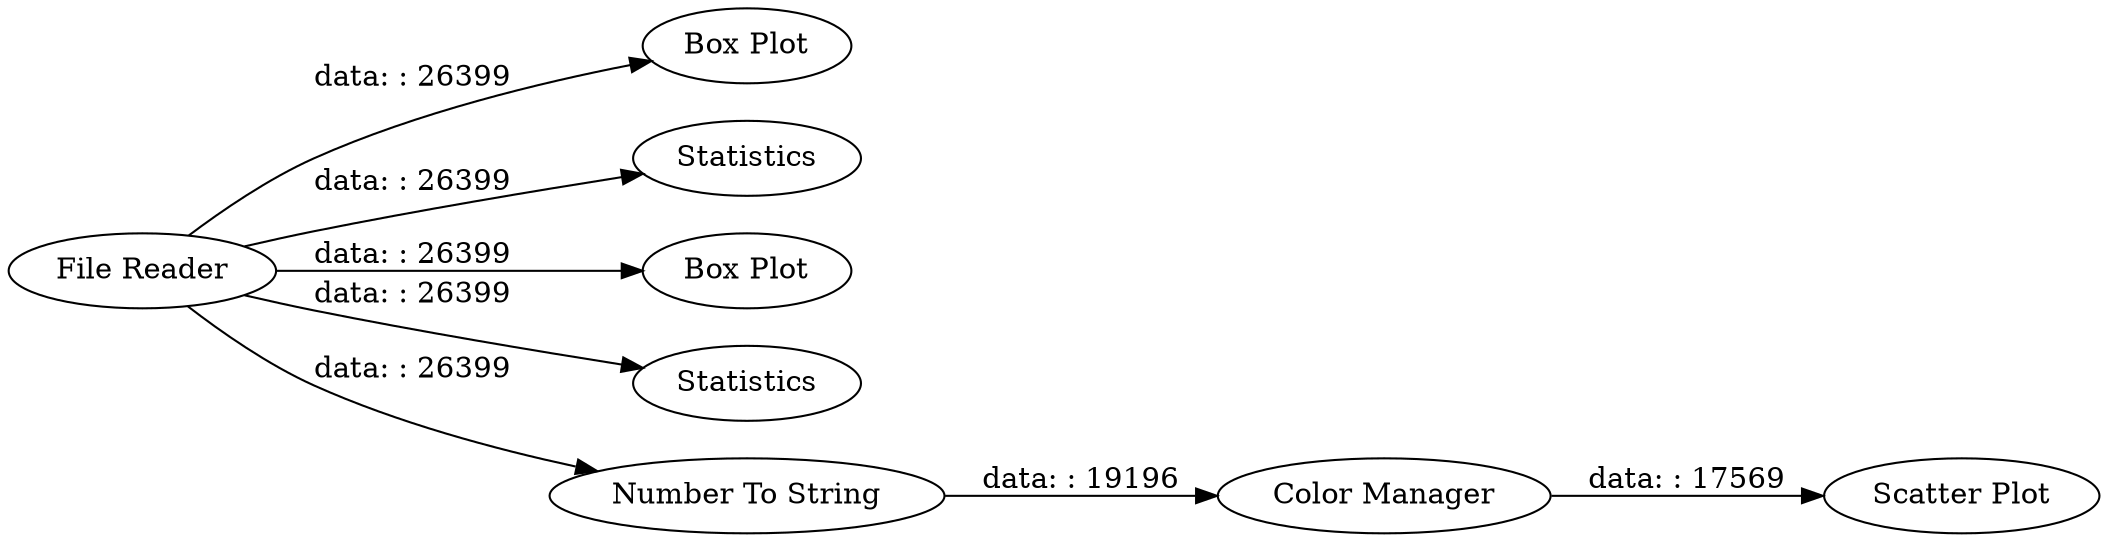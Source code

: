 digraph {
	"-573905355093339194_7" [label="Color Manager"]
	"-573905355093339194_1" [label="File Reader"]
	"-573905355093339194_5" [label="Box Plot"]
	"-573905355093339194_10" [label=Statistics]
	"-573905355093339194_6" [label="Scatter Plot"]
	"-573905355093339194_4" [label="Box Plot"]
	"-573905355093339194_2" [label=Statistics]
	"-573905355093339194_8" [label="Number To String"]
	"-573905355093339194_1" -> "-573905355093339194_2" [label="data: : 26399"]
	"-573905355093339194_1" -> "-573905355093339194_4" [label="data: : 26399"]
	"-573905355093339194_7" -> "-573905355093339194_6" [label="data: : 17569"]
	"-573905355093339194_1" -> "-573905355093339194_10" [label="data: : 26399"]
	"-573905355093339194_1" -> "-573905355093339194_5" [label="data: : 26399"]
	"-573905355093339194_1" -> "-573905355093339194_8" [label="data: : 26399"]
	"-573905355093339194_8" -> "-573905355093339194_7" [label="data: : 19196"]
	rankdir=LR
}
